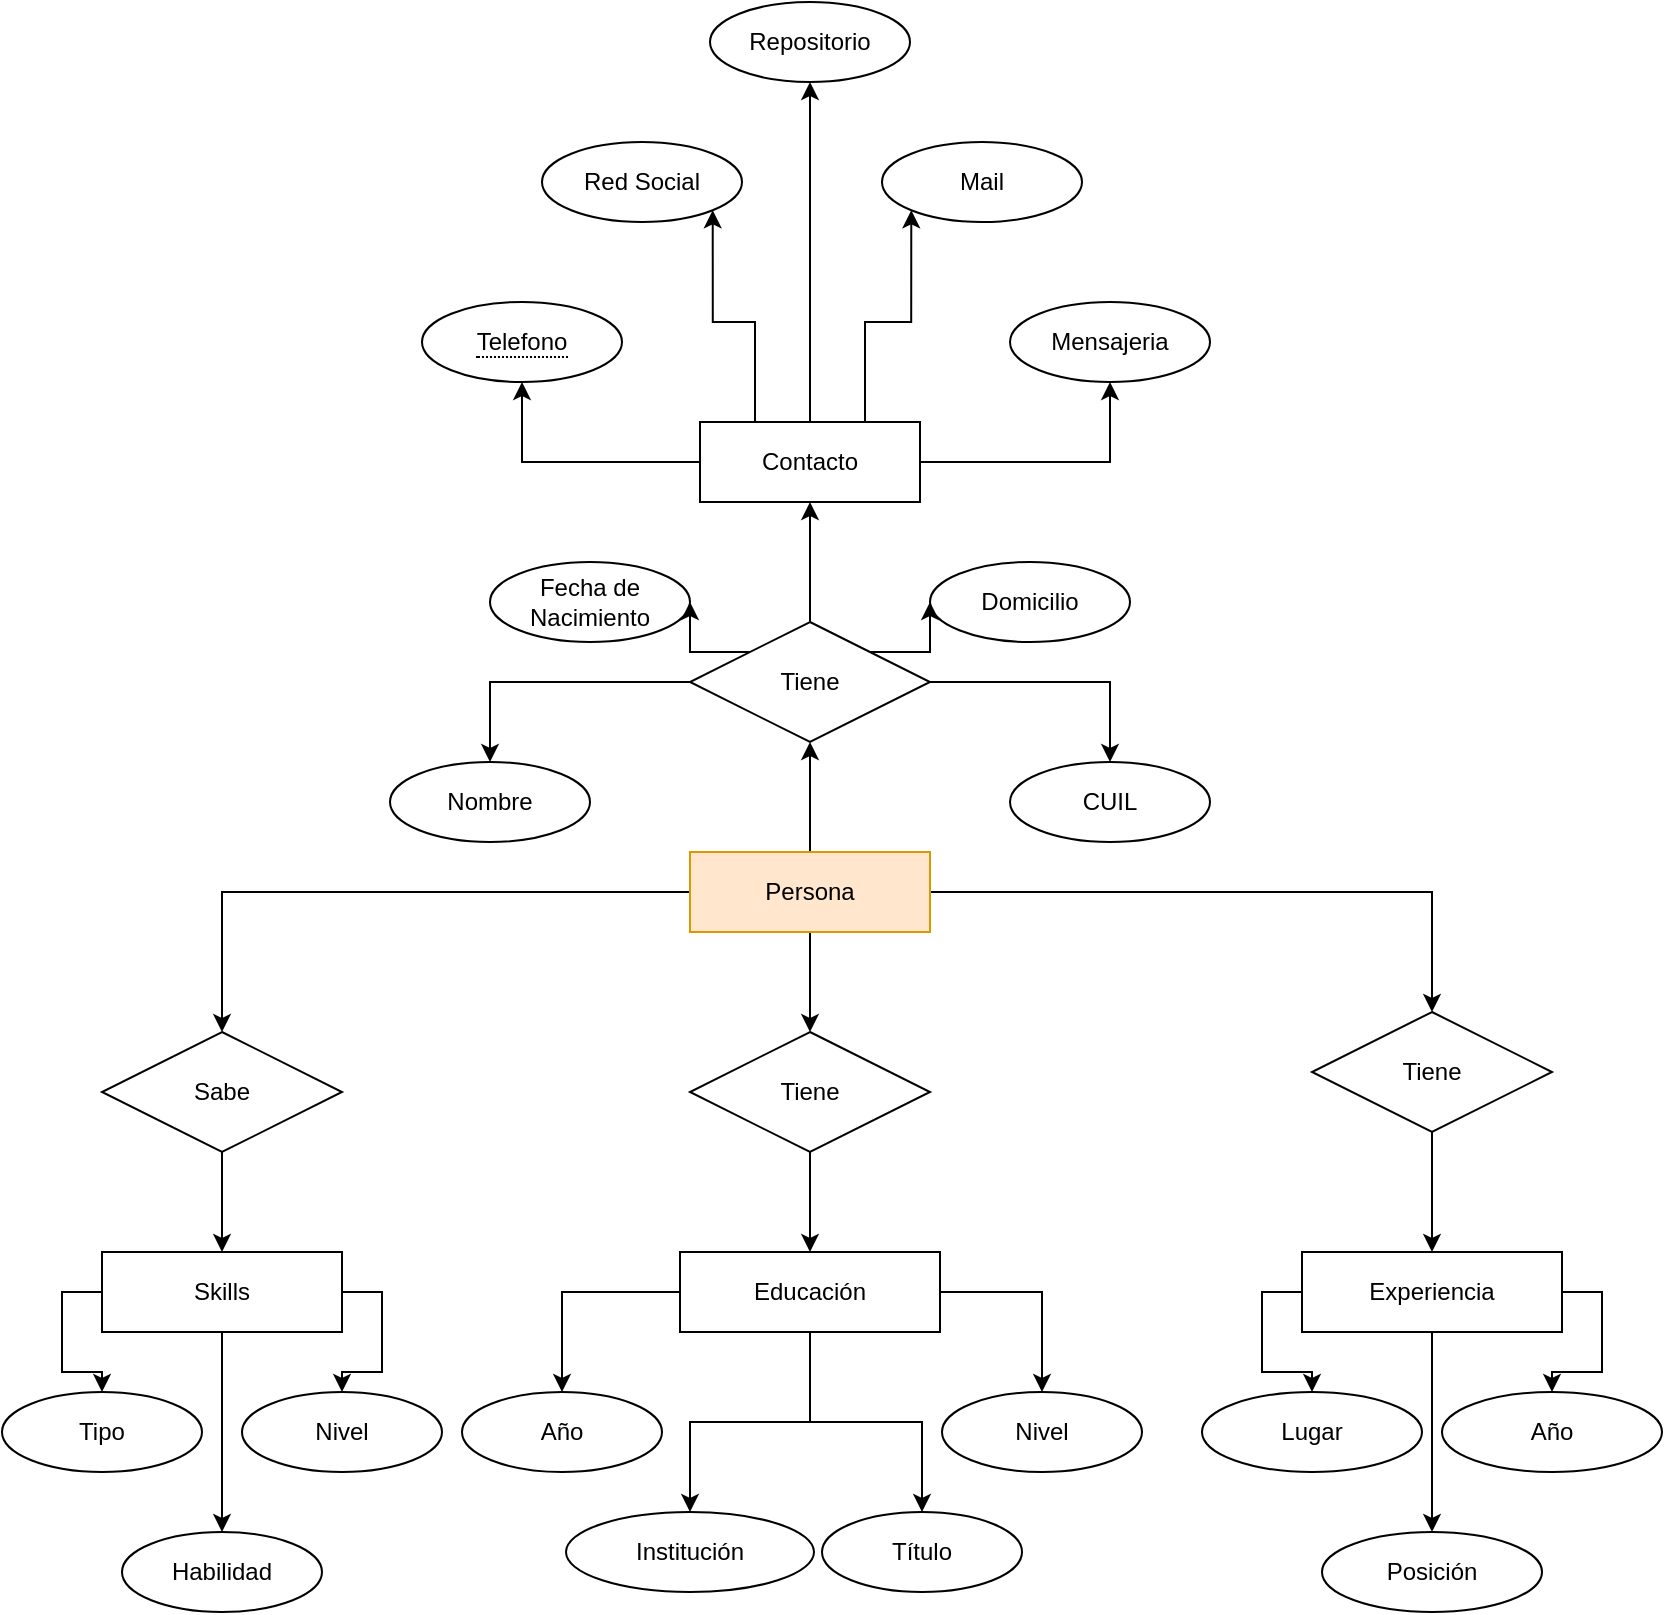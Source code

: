 <mxfile version="17.4.0" type="github">
  <diagram id="IIPopWwgl9i49zoU6beN" name="Page-1">
    <mxGraphModel dx="1698" dy="1053" grid="1" gridSize="10" guides="1" tooltips="1" connect="1" arrows="1" fold="1" page="1" pageScale="1" pageWidth="827" pageHeight="1169" math="0" shadow="0">
      <root>
        <mxCell id="0" />
        <mxCell id="1" parent="0" />
        <mxCell id="BXYE2SOPVODeQwF73GL8-50" style="edgeStyle=orthogonalEdgeStyle;rounded=0;orthogonalLoop=1;jettySize=auto;html=1;exitX=0.5;exitY=1;exitDx=0;exitDy=0;entryX=0.5;entryY=0;entryDx=0;entryDy=0;" edge="1" parent="1" source="BXYE2SOPVODeQwF73GL8-12" target="BXYE2SOPVODeQwF73GL8-47">
          <mxGeometry relative="1" as="geometry" />
        </mxCell>
        <mxCell id="BXYE2SOPVODeQwF73GL8-51" style="edgeStyle=orthogonalEdgeStyle;rounded=0;orthogonalLoop=1;jettySize=auto;html=1;exitX=0;exitY=0.5;exitDx=0;exitDy=0;entryX=0.5;entryY=0;entryDx=0;entryDy=0;" edge="1" parent="1" source="BXYE2SOPVODeQwF73GL8-12" target="BXYE2SOPVODeQwF73GL8-49">
          <mxGeometry relative="1" as="geometry" />
        </mxCell>
        <mxCell id="BXYE2SOPVODeQwF73GL8-52" style="edgeStyle=orthogonalEdgeStyle;rounded=0;orthogonalLoop=1;jettySize=auto;html=1;exitX=1;exitY=0.5;exitDx=0;exitDy=0;entryX=0.5;entryY=0;entryDx=0;entryDy=0;" edge="1" parent="1" source="BXYE2SOPVODeQwF73GL8-12" target="BXYE2SOPVODeQwF73GL8-48">
          <mxGeometry relative="1" as="geometry" />
        </mxCell>
        <mxCell id="BXYE2SOPVODeQwF73GL8-79" style="edgeStyle=orthogonalEdgeStyle;rounded=0;orthogonalLoop=1;jettySize=auto;html=1;exitX=0.5;exitY=0;exitDx=0;exitDy=0;entryX=0.5;entryY=1;entryDx=0;entryDy=0;" edge="1" parent="1" source="BXYE2SOPVODeQwF73GL8-12" target="BXYE2SOPVODeQwF73GL8-78">
          <mxGeometry relative="1" as="geometry" />
        </mxCell>
        <mxCell id="BXYE2SOPVODeQwF73GL8-12" value="Persona" style="whiteSpace=wrap;html=1;align=center;fillColor=#ffe6cc;strokeColor=#d79b00;" vertex="1" parent="1">
          <mxGeometry x="794" y="465" width="120" height="40" as="geometry" />
        </mxCell>
        <mxCell id="BXYE2SOPVODeQwF73GL8-90" style="edgeStyle=orthogonalEdgeStyle;rounded=0;orthogonalLoop=1;jettySize=auto;html=1;exitX=0.5;exitY=0;exitDx=0;exitDy=0;entryX=0.5;entryY=1;entryDx=0;entryDy=0;" edge="1" parent="1" source="BXYE2SOPVODeQwF73GL8-13" target="BXYE2SOPVODeQwF73GL8-89">
          <mxGeometry relative="1" as="geometry" />
        </mxCell>
        <mxCell id="BXYE2SOPVODeQwF73GL8-91" style="edgeStyle=orthogonalEdgeStyle;rounded=0;orthogonalLoop=1;jettySize=auto;html=1;exitX=0.25;exitY=0;exitDx=0;exitDy=0;entryX=1;entryY=1;entryDx=0;entryDy=0;" edge="1" parent="1" source="BXYE2SOPVODeQwF73GL8-13" target="BXYE2SOPVODeQwF73GL8-86">
          <mxGeometry relative="1" as="geometry" />
        </mxCell>
        <mxCell id="BXYE2SOPVODeQwF73GL8-92" style="edgeStyle=orthogonalEdgeStyle;rounded=0;orthogonalLoop=1;jettySize=auto;html=1;exitX=0.75;exitY=0;exitDx=0;exitDy=0;entryX=0;entryY=1;entryDx=0;entryDy=0;" edge="1" parent="1" source="BXYE2SOPVODeQwF73GL8-13" target="BXYE2SOPVODeQwF73GL8-87">
          <mxGeometry relative="1" as="geometry" />
        </mxCell>
        <mxCell id="BXYE2SOPVODeQwF73GL8-93" style="edgeStyle=orthogonalEdgeStyle;rounded=0;orthogonalLoop=1;jettySize=auto;html=1;exitX=1;exitY=0.5;exitDx=0;exitDy=0;entryX=0.5;entryY=1;entryDx=0;entryDy=0;" edge="1" parent="1" source="BXYE2SOPVODeQwF73GL8-13" target="BXYE2SOPVODeQwF73GL8-88">
          <mxGeometry relative="1" as="geometry" />
        </mxCell>
        <mxCell id="BXYE2SOPVODeQwF73GL8-94" style="edgeStyle=orthogonalEdgeStyle;rounded=0;orthogonalLoop=1;jettySize=auto;html=1;exitX=0;exitY=0.5;exitDx=0;exitDy=0;entryX=0.5;entryY=1;entryDx=0;entryDy=0;" edge="1" parent="1" source="BXYE2SOPVODeQwF73GL8-13" target="BXYE2SOPVODeQwF73GL8-85">
          <mxGeometry relative="1" as="geometry" />
        </mxCell>
        <mxCell id="BXYE2SOPVODeQwF73GL8-13" value="Contacto" style="whiteSpace=wrap;html=1;align=center;" vertex="1" parent="1">
          <mxGeometry x="799" y="250" width="110" height="40" as="geometry" />
        </mxCell>
        <mxCell id="BXYE2SOPVODeQwF73GL8-14" value="CUIL" style="ellipse;whiteSpace=wrap;html=1;align=center;" vertex="1" parent="1">
          <mxGeometry x="954" y="420" width="100" height="40" as="geometry" />
        </mxCell>
        <mxCell id="BXYE2SOPVODeQwF73GL8-15" value="Nombre" style="ellipse;whiteSpace=wrap;html=1;align=center;" vertex="1" parent="1">
          <mxGeometry x="644" y="420" width="100" height="40" as="geometry" />
        </mxCell>
        <mxCell id="BXYE2SOPVODeQwF73GL8-16" value="Domicilio" style="ellipse;whiteSpace=wrap;html=1;align=center;" vertex="1" parent="1">
          <mxGeometry x="914" y="320" width="100" height="40" as="geometry" />
        </mxCell>
        <mxCell id="BXYE2SOPVODeQwF73GL8-19" value="Fecha de Nacimiento" style="ellipse;whiteSpace=wrap;html=1;align=center;" vertex="1" parent="1">
          <mxGeometry x="694" y="320" width="100" height="40" as="geometry" />
        </mxCell>
        <mxCell id="BXYE2SOPVODeQwF73GL8-57" style="edgeStyle=orthogonalEdgeStyle;rounded=0;orthogonalLoop=1;jettySize=auto;html=1;exitX=0.5;exitY=1;exitDx=0;exitDy=0;entryX=0.5;entryY=0;entryDx=0;entryDy=0;" edge="1" parent="1" source="BXYE2SOPVODeQwF73GL8-21" target="BXYE2SOPVODeQwF73GL8-24">
          <mxGeometry relative="1" as="geometry" />
        </mxCell>
        <mxCell id="BXYE2SOPVODeQwF73GL8-58" style="edgeStyle=orthogonalEdgeStyle;rounded=0;orthogonalLoop=1;jettySize=auto;html=1;exitX=0;exitY=0.5;exitDx=0;exitDy=0;entryX=0.5;entryY=0;entryDx=0;entryDy=0;" edge="1" parent="1" source="BXYE2SOPVODeQwF73GL8-21" target="BXYE2SOPVODeQwF73GL8-25">
          <mxGeometry relative="1" as="geometry" />
        </mxCell>
        <mxCell id="BXYE2SOPVODeQwF73GL8-59" style="edgeStyle=orthogonalEdgeStyle;rounded=0;orthogonalLoop=1;jettySize=auto;html=1;exitX=1;exitY=0.5;exitDx=0;exitDy=0;entryX=0.5;entryY=0;entryDx=0;entryDy=0;" edge="1" parent="1" source="BXYE2SOPVODeQwF73GL8-21" target="BXYE2SOPVODeQwF73GL8-27">
          <mxGeometry relative="1" as="geometry" />
        </mxCell>
        <mxCell id="BXYE2SOPVODeQwF73GL8-60" style="edgeStyle=orthogonalEdgeStyle;rounded=0;orthogonalLoop=1;jettySize=auto;html=1;exitX=0.5;exitY=1;exitDx=0;exitDy=0;entryX=0.5;entryY=0;entryDx=0;entryDy=0;" edge="1" parent="1" source="BXYE2SOPVODeQwF73GL8-21" target="BXYE2SOPVODeQwF73GL8-46">
          <mxGeometry relative="1" as="geometry" />
        </mxCell>
        <mxCell id="BXYE2SOPVODeQwF73GL8-21" value="Educación" style="whiteSpace=wrap;html=1;align=center;" vertex="1" parent="1">
          <mxGeometry x="789" y="665" width="130" height="40" as="geometry" />
        </mxCell>
        <mxCell id="BXYE2SOPVODeQwF73GL8-75" style="edgeStyle=orthogonalEdgeStyle;rounded=0;orthogonalLoop=1;jettySize=auto;html=1;exitX=0.5;exitY=1;exitDx=0;exitDy=0;entryX=0.5;entryY=0;entryDx=0;entryDy=0;" edge="1" parent="1" source="BXYE2SOPVODeQwF73GL8-22" target="BXYE2SOPVODeQwF73GL8-74">
          <mxGeometry relative="1" as="geometry" />
        </mxCell>
        <mxCell id="BXYE2SOPVODeQwF73GL8-76" style="edgeStyle=orthogonalEdgeStyle;rounded=0;orthogonalLoop=1;jettySize=auto;html=1;exitX=0;exitY=0.5;exitDx=0;exitDy=0;" edge="1" parent="1" source="BXYE2SOPVODeQwF73GL8-22" target="BXYE2SOPVODeQwF73GL8-31">
          <mxGeometry relative="1" as="geometry" />
        </mxCell>
        <mxCell id="BXYE2SOPVODeQwF73GL8-77" style="edgeStyle=orthogonalEdgeStyle;rounded=0;orthogonalLoop=1;jettySize=auto;html=1;exitX=1;exitY=0.5;exitDx=0;exitDy=0;entryX=0.5;entryY=0;entryDx=0;entryDy=0;" edge="1" parent="1" source="BXYE2SOPVODeQwF73GL8-22" target="BXYE2SOPVODeQwF73GL8-73">
          <mxGeometry relative="1" as="geometry" />
        </mxCell>
        <mxCell id="BXYE2SOPVODeQwF73GL8-22" value="Experiencia" style="whiteSpace=wrap;html=1;align=center;" vertex="1" parent="1">
          <mxGeometry x="1100" y="665" width="130" height="40" as="geometry" />
        </mxCell>
        <mxCell id="BXYE2SOPVODeQwF73GL8-71" style="edgeStyle=orthogonalEdgeStyle;rounded=0;orthogonalLoop=1;jettySize=auto;html=1;exitX=0.5;exitY=1;exitDx=0;exitDy=0;entryX=0.5;entryY=0;entryDx=0;entryDy=0;" edge="1" parent="1" source="BXYE2SOPVODeQwF73GL8-23" target="BXYE2SOPVODeQwF73GL8-32">
          <mxGeometry relative="1" as="geometry" />
        </mxCell>
        <mxCell id="BXYE2SOPVODeQwF73GL8-101" style="edgeStyle=orthogonalEdgeStyle;rounded=0;orthogonalLoop=1;jettySize=auto;html=1;exitX=1;exitY=0.5;exitDx=0;exitDy=0;entryX=0.5;entryY=0;entryDx=0;entryDy=0;" edge="1" parent="1" source="BXYE2SOPVODeQwF73GL8-23" target="BXYE2SOPVODeQwF73GL8-68">
          <mxGeometry relative="1" as="geometry" />
        </mxCell>
        <mxCell id="BXYE2SOPVODeQwF73GL8-102" style="edgeStyle=orthogonalEdgeStyle;rounded=0;orthogonalLoop=1;jettySize=auto;html=1;exitX=0;exitY=0.5;exitDx=0;exitDy=0;entryX=0.5;entryY=0;entryDx=0;entryDy=0;" edge="1" parent="1" source="BXYE2SOPVODeQwF73GL8-23" target="BXYE2SOPVODeQwF73GL8-69">
          <mxGeometry relative="1" as="geometry" />
        </mxCell>
        <mxCell id="BXYE2SOPVODeQwF73GL8-23" value="Skills" style="whiteSpace=wrap;html=1;align=center;" vertex="1" parent="1">
          <mxGeometry x="500" y="665" width="120" height="40" as="geometry" />
        </mxCell>
        <mxCell id="BXYE2SOPVODeQwF73GL8-24" value="Institución" style="ellipse;whiteSpace=wrap;html=1;align=center;" vertex="1" parent="1">
          <mxGeometry x="732" y="795" width="124" height="40" as="geometry" />
        </mxCell>
        <mxCell id="BXYE2SOPVODeQwF73GL8-25" value="Año" style="ellipse;whiteSpace=wrap;html=1;align=center;" vertex="1" parent="1">
          <mxGeometry x="680" y="735" width="100" height="40" as="geometry" />
        </mxCell>
        <mxCell id="BXYE2SOPVODeQwF73GL8-27" value="Nivel" style="ellipse;whiteSpace=wrap;html=1;align=center;" vertex="1" parent="1">
          <mxGeometry x="920" y="735" width="100" height="40" as="geometry" />
        </mxCell>
        <mxCell id="BXYE2SOPVODeQwF73GL8-31" value="Lugar" style="ellipse;whiteSpace=wrap;html=1;align=center;" vertex="1" parent="1">
          <mxGeometry x="1050" y="735" width="110" height="40" as="geometry" />
        </mxCell>
        <mxCell id="BXYE2SOPVODeQwF73GL8-32" value="Habilidad" style="ellipse;whiteSpace=wrap;html=1;align=center;" vertex="1" parent="1">
          <mxGeometry x="510" y="805" width="100" height="40" as="geometry" />
        </mxCell>
        <mxCell id="BXYE2SOPVODeQwF73GL8-46" value="Título" style="ellipse;whiteSpace=wrap;html=1;align=center;" vertex="1" parent="1">
          <mxGeometry x="860" y="795" width="100" height="40" as="geometry" />
        </mxCell>
        <mxCell id="BXYE2SOPVODeQwF73GL8-55" style="edgeStyle=orthogonalEdgeStyle;rounded=0;orthogonalLoop=1;jettySize=auto;html=1;exitX=0.5;exitY=1;exitDx=0;exitDy=0;entryX=0.5;entryY=0;entryDx=0;entryDy=0;" edge="1" parent="1" source="BXYE2SOPVODeQwF73GL8-47" target="BXYE2SOPVODeQwF73GL8-21">
          <mxGeometry relative="1" as="geometry" />
        </mxCell>
        <mxCell id="BXYE2SOPVODeQwF73GL8-47" value="Tiene" style="shape=rhombus;perimeter=rhombusPerimeter;whiteSpace=wrap;html=1;align=center;" vertex="1" parent="1">
          <mxGeometry x="794" y="555" width="120" height="60" as="geometry" />
        </mxCell>
        <mxCell id="BXYE2SOPVODeQwF73GL8-54" style="edgeStyle=orthogonalEdgeStyle;rounded=0;orthogonalLoop=1;jettySize=auto;html=1;exitX=0.5;exitY=1;exitDx=0;exitDy=0;entryX=0.5;entryY=0;entryDx=0;entryDy=0;" edge="1" parent="1" source="BXYE2SOPVODeQwF73GL8-48" target="BXYE2SOPVODeQwF73GL8-22">
          <mxGeometry relative="1" as="geometry" />
        </mxCell>
        <mxCell id="BXYE2SOPVODeQwF73GL8-48" value="Tiene" style="shape=rhombus;perimeter=rhombusPerimeter;whiteSpace=wrap;html=1;align=center;" vertex="1" parent="1">
          <mxGeometry x="1105" y="545" width="120" height="60" as="geometry" />
        </mxCell>
        <mxCell id="BXYE2SOPVODeQwF73GL8-56" style="edgeStyle=orthogonalEdgeStyle;rounded=0;orthogonalLoop=1;jettySize=auto;html=1;exitX=0.5;exitY=1;exitDx=0;exitDy=0;entryX=0.5;entryY=0;entryDx=0;entryDy=0;" edge="1" parent="1" source="BXYE2SOPVODeQwF73GL8-49" target="BXYE2SOPVODeQwF73GL8-23">
          <mxGeometry relative="1" as="geometry" />
        </mxCell>
        <mxCell id="BXYE2SOPVODeQwF73GL8-49" value="Sabe" style="shape=rhombus;perimeter=rhombusPerimeter;whiteSpace=wrap;html=1;align=center;" vertex="1" parent="1">
          <mxGeometry x="500" y="555" width="120" height="60" as="geometry" />
        </mxCell>
        <mxCell id="BXYE2SOPVODeQwF73GL8-68" value="Nivel" style="ellipse;whiteSpace=wrap;html=1;align=center;" vertex="1" parent="1">
          <mxGeometry x="570" y="735" width="100" height="40" as="geometry" />
        </mxCell>
        <mxCell id="BXYE2SOPVODeQwF73GL8-69" value="Tipo" style="ellipse;whiteSpace=wrap;html=1;align=center;" vertex="1" parent="1">
          <mxGeometry x="450" y="735" width="100" height="40" as="geometry" />
        </mxCell>
        <mxCell id="BXYE2SOPVODeQwF73GL8-73" value="Año" style="ellipse;whiteSpace=wrap;html=1;align=center;" vertex="1" parent="1">
          <mxGeometry x="1170" y="735" width="110" height="40" as="geometry" />
        </mxCell>
        <mxCell id="BXYE2SOPVODeQwF73GL8-74" value="Posición" style="ellipse;whiteSpace=wrap;html=1;align=center;" vertex="1" parent="1">
          <mxGeometry x="1110" y="805" width="110" height="40" as="geometry" />
        </mxCell>
        <mxCell id="BXYE2SOPVODeQwF73GL8-80" style="edgeStyle=orthogonalEdgeStyle;rounded=0;orthogonalLoop=1;jettySize=auto;html=1;exitX=0.5;exitY=0;exitDx=0;exitDy=0;entryX=0.5;entryY=1;entryDx=0;entryDy=0;" edge="1" parent="1" source="BXYE2SOPVODeQwF73GL8-78" target="BXYE2SOPVODeQwF73GL8-13">
          <mxGeometry relative="1" as="geometry" />
        </mxCell>
        <mxCell id="BXYE2SOPVODeQwF73GL8-81" style="edgeStyle=orthogonalEdgeStyle;rounded=0;orthogonalLoop=1;jettySize=auto;html=1;exitX=0;exitY=0;exitDx=0;exitDy=0;entryX=1;entryY=0.5;entryDx=0;entryDy=0;" edge="1" parent="1" source="BXYE2SOPVODeQwF73GL8-78" target="BXYE2SOPVODeQwF73GL8-19">
          <mxGeometry relative="1" as="geometry" />
        </mxCell>
        <mxCell id="BXYE2SOPVODeQwF73GL8-82" style="edgeStyle=orthogonalEdgeStyle;rounded=0;orthogonalLoop=1;jettySize=auto;html=1;exitX=1;exitY=0;exitDx=0;exitDy=0;entryX=0;entryY=0.5;entryDx=0;entryDy=0;" edge="1" parent="1" source="BXYE2SOPVODeQwF73GL8-78" target="BXYE2SOPVODeQwF73GL8-16">
          <mxGeometry relative="1" as="geometry" />
        </mxCell>
        <mxCell id="BXYE2SOPVODeQwF73GL8-83" style="edgeStyle=orthogonalEdgeStyle;rounded=0;orthogonalLoop=1;jettySize=auto;html=1;exitX=1;exitY=0.5;exitDx=0;exitDy=0;entryX=0.5;entryY=0;entryDx=0;entryDy=0;" edge="1" parent="1" source="BXYE2SOPVODeQwF73GL8-78" target="BXYE2SOPVODeQwF73GL8-14">
          <mxGeometry relative="1" as="geometry" />
        </mxCell>
        <mxCell id="BXYE2SOPVODeQwF73GL8-84" style="edgeStyle=orthogonalEdgeStyle;rounded=0;orthogonalLoop=1;jettySize=auto;html=1;exitX=0;exitY=0.5;exitDx=0;exitDy=0;entryX=0.5;entryY=0;entryDx=0;entryDy=0;" edge="1" parent="1" source="BXYE2SOPVODeQwF73GL8-78" target="BXYE2SOPVODeQwF73GL8-15">
          <mxGeometry relative="1" as="geometry" />
        </mxCell>
        <mxCell id="BXYE2SOPVODeQwF73GL8-78" value="Tiene" style="shape=rhombus;perimeter=rhombusPerimeter;whiteSpace=wrap;html=1;align=center;" vertex="1" parent="1">
          <mxGeometry x="794" y="350" width="120" height="60" as="geometry" />
        </mxCell>
        <mxCell id="BXYE2SOPVODeQwF73GL8-85" value="&lt;span style=&quot;border-bottom: 1px dotted&quot;&gt;Telefono&lt;/span&gt;" style="ellipse;whiteSpace=wrap;html=1;align=center;" vertex="1" parent="1">
          <mxGeometry x="660" y="190" width="100" height="40" as="geometry" />
        </mxCell>
        <mxCell id="BXYE2SOPVODeQwF73GL8-86" value="Red Social" style="ellipse;whiteSpace=wrap;html=1;align=center;" vertex="1" parent="1">
          <mxGeometry x="720" y="110" width="100" height="40" as="geometry" />
        </mxCell>
        <mxCell id="BXYE2SOPVODeQwF73GL8-87" value="Mail" style="ellipse;whiteSpace=wrap;html=1;align=center;" vertex="1" parent="1">
          <mxGeometry x="890" y="110" width="100" height="40" as="geometry" />
        </mxCell>
        <mxCell id="BXYE2SOPVODeQwF73GL8-88" value="Mensajeria" style="ellipse;whiteSpace=wrap;html=1;align=center;" vertex="1" parent="1">
          <mxGeometry x="954" y="190" width="100" height="40" as="geometry" />
        </mxCell>
        <mxCell id="BXYE2SOPVODeQwF73GL8-89" value="Repositorio" style="ellipse;whiteSpace=wrap;html=1;align=center;" vertex="1" parent="1">
          <mxGeometry x="804" y="40" width="100" height="40" as="geometry" />
        </mxCell>
        <mxCell id="BXYE2SOPVODeQwF73GL8-95" style="edgeStyle=orthogonalEdgeStyle;rounded=0;orthogonalLoop=1;jettySize=auto;html=1;exitX=0.5;exitY=1;exitDx=0;exitDy=0;" edge="1" parent="1" source="BXYE2SOPVODeQwF73GL8-15" target="BXYE2SOPVODeQwF73GL8-15">
          <mxGeometry relative="1" as="geometry" />
        </mxCell>
      </root>
    </mxGraphModel>
  </diagram>
</mxfile>
